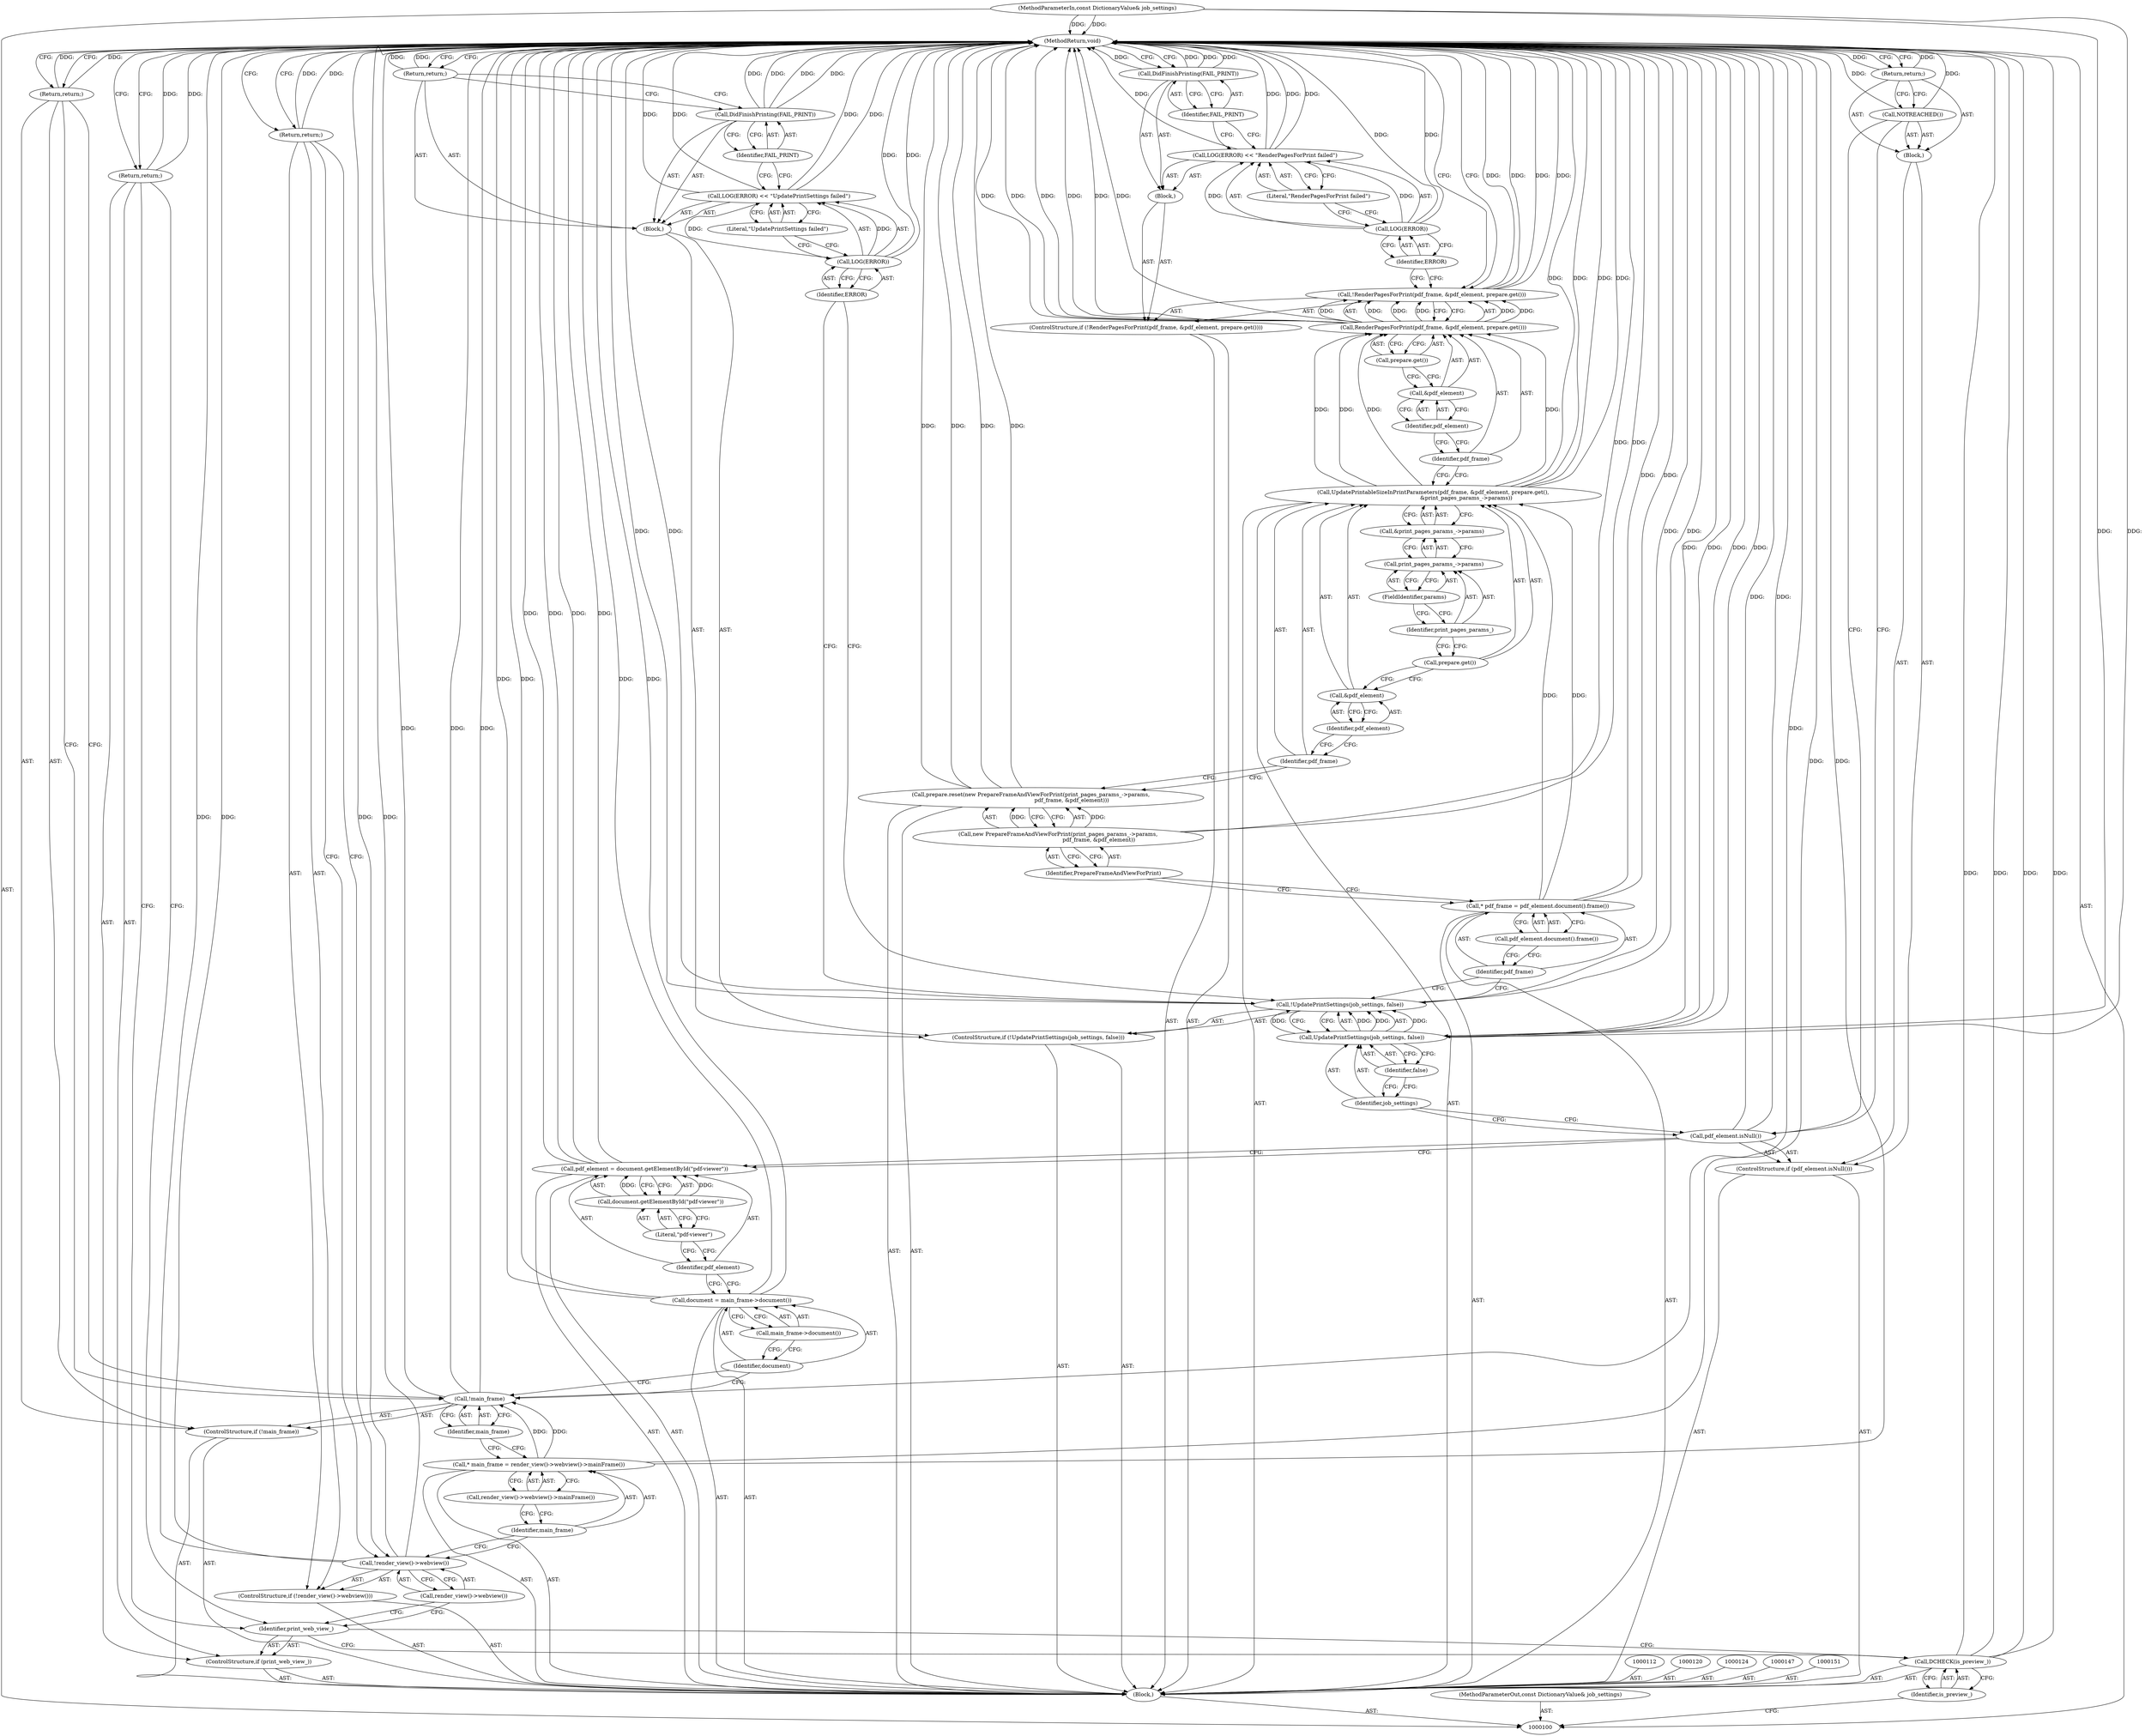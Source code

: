 digraph "0_Chrome_c7a90019bf7054145b11d2577b851cf2779d3d79_6" {
"1000178" [label="(MethodReturn,void)"];
"1000116" [label="(ControlStructure,if (!main_frame))"];
"1000117" [label="(Call,!main_frame)"];
"1000118" [label="(Identifier,main_frame)"];
"1000119" [label="(Return,return;)"];
"1000121" [label="(Call,document = main_frame->document())"];
"1000122" [label="(Identifier,document)"];
"1000123" [label="(Call,main_frame->document())"];
"1000125" [label="(Call,pdf_element = document.getElementById(\"pdf-viewer\"))"];
"1000126" [label="(Identifier,pdf_element)"];
"1000127" [label="(Call,document.getElementById(\"pdf-viewer\"))"];
"1000128" [label="(Literal,\"pdf-viewer\")"];
"1000129" [label="(ControlStructure,if (pdf_element.isNull()))"];
"1000131" [label="(Block,)"];
"1000130" [label="(Call,pdf_element.isNull())"];
"1000132" [label="(Call,NOTREACHED())"];
"1000133" [label="(Return,return;)"];
"1000101" [label="(MethodParameterIn,const DictionaryValue& job_settings)"];
"1000274" [label="(MethodParameterOut,const DictionaryValue& job_settings)"];
"1000102" [label="(Block,)"];
"1000137" [label="(Identifier,job_settings)"];
"1000134" [label="(ControlStructure,if (!UpdatePrintSettings(job_settings, false)))"];
"1000138" [label="(Identifier,false)"];
"1000139" [label="(Block,)"];
"1000135" [label="(Call,!UpdatePrintSettings(job_settings, false))"];
"1000136" [label="(Call,UpdatePrintSettings(job_settings, false))"];
"1000143" [label="(Literal,\"UpdatePrintSettings failed\")"];
"1000140" [label="(Call,LOG(ERROR) << \"UpdatePrintSettings failed\")"];
"1000141" [label="(Call,LOG(ERROR))"];
"1000142" [label="(Identifier,ERROR)"];
"1000145" [label="(Identifier,FAIL_PRINT)"];
"1000144" [label="(Call,DidFinishPrinting(FAIL_PRINT))"];
"1000146" [label="(Return,return;)"];
"1000148" [label="(Call,* pdf_frame = pdf_element.document().frame())"];
"1000149" [label="(Identifier,pdf_frame)"];
"1000150" [label="(Call,pdf_element.document().frame())"];
"1000153" [label="(Call,new PrepareFrameAndViewForPrint(print_pages_params_->params,\n                                                pdf_frame, &pdf_element))"];
"1000152" [label="(Call,prepare.reset(new PrepareFrameAndViewForPrint(print_pages_params_->params,\n                                                pdf_frame, &pdf_element)))"];
"1000154" [label="(Identifier,PrepareFrameAndViewForPrint)"];
"1000103" [label="(Call,DCHECK(is_preview_))"];
"1000104" [label="(Identifier,is_preview_)"];
"1000155" [label="(Call,UpdatePrintableSizeInPrintParameters(pdf_frame, &pdf_element, prepare.get(),\n                                       &print_pages_params_->params))"];
"1000156" [label="(Identifier,pdf_frame)"];
"1000157" [label="(Call,&pdf_element)"];
"1000158" [label="(Identifier,pdf_element)"];
"1000159" [label="(Call,prepare.get())"];
"1000160" [label="(Call,&print_pages_params_->params)"];
"1000161" [label="(Call,print_pages_params_->params)"];
"1000162" [label="(Identifier,print_pages_params_)"];
"1000163" [label="(FieldIdentifier,params)"];
"1000167" [label="(Identifier,pdf_frame)"];
"1000164" [label="(ControlStructure,if (!RenderPagesForPrint(pdf_frame, &pdf_element, prepare.get())))"];
"1000168" [label="(Call,&pdf_element)"];
"1000169" [label="(Identifier,pdf_element)"];
"1000170" [label="(Call,prepare.get())"];
"1000171" [label="(Block,)"];
"1000165" [label="(Call,!RenderPagesForPrint(pdf_frame, &pdf_element, prepare.get()))"];
"1000166" [label="(Call,RenderPagesForPrint(pdf_frame, &pdf_element, prepare.get()))"];
"1000175" [label="(Literal,\"RenderPagesForPrint failed\")"];
"1000172" [label="(Call,LOG(ERROR) << \"RenderPagesForPrint failed\")"];
"1000173" [label="(Call,LOG(ERROR))"];
"1000174" [label="(Identifier,ERROR)"];
"1000177" [label="(Identifier,FAIL_PRINT)"];
"1000176" [label="(Call,DidFinishPrinting(FAIL_PRINT))"];
"1000105" [label="(ControlStructure,if (print_web_view_))"];
"1000106" [label="(Identifier,print_web_view_)"];
"1000107" [label="(Return,return;)"];
"1000108" [label="(ControlStructure,if (!render_view()->webview()))"];
"1000109" [label="(Call,!render_view()->webview())"];
"1000110" [label="(Call,render_view()->webview())"];
"1000111" [label="(Return,return;)"];
"1000113" [label="(Call,* main_frame = render_view()->webview()->mainFrame())"];
"1000114" [label="(Identifier,main_frame)"];
"1000115" [label="(Call,render_view()->webview()->mainFrame())"];
"1000178" -> "1000100"  [label="AST: "];
"1000178" -> "1000107"  [label="CFG: "];
"1000178" -> "1000111"  [label="CFG: "];
"1000178" -> "1000119"  [label="CFG: "];
"1000178" -> "1000133"  [label="CFG: "];
"1000178" -> "1000146"  [label="CFG: "];
"1000178" -> "1000176"  [label="CFG: "];
"1000178" -> "1000165"  [label="CFG: "];
"1000111" -> "1000178"  [label="DDG: "];
"1000119" -> "1000178"  [label="DDG: "];
"1000117" -> "1000178"  [label="DDG: "];
"1000117" -> "1000178"  [label="DDG: "];
"1000103" -> "1000178"  [label="DDG: "];
"1000103" -> "1000178"  [label="DDG: "];
"1000155" -> "1000178"  [label="DDG: "];
"1000155" -> "1000178"  [label="DDG: "];
"1000153" -> "1000178"  [label="DDG: "];
"1000136" -> "1000178"  [label="DDG: "];
"1000136" -> "1000178"  [label="DDG: "];
"1000165" -> "1000178"  [label="DDG: "];
"1000165" -> "1000178"  [label="DDG: "];
"1000166" -> "1000178"  [label="DDG: "];
"1000166" -> "1000178"  [label="DDG: "];
"1000166" -> "1000178"  [label="DDG: "];
"1000130" -> "1000178"  [label="DDG: "];
"1000125" -> "1000178"  [label="DDG: "];
"1000125" -> "1000178"  [label="DDG: "];
"1000172" -> "1000178"  [label="DDG: "];
"1000172" -> "1000178"  [label="DDG: "];
"1000141" -> "1000178"  [label="DDG: "];
"1000121" -> "1000178"  [label="DDG: "];
"1000121" -> "1000178"  [label="DDG: "];
"1000132" -> "1000178"  [label="DDG: "];
"1000140" -> "1000178"  [label="DDG: "];
"1000140" -> "1000178"  [label="DDG: "];
"1000152" -> "1000178"  [label="DDG: "];
"1000152" -> "1000178"  [label="DDG: "];
"1000144" -> "1000178"  [label="DDG: "];
"1000144" -> "1000178"  [label="DDG: "];
"1000113" -> "1000178"  [label="DDG: "];
"1000176" -> "1000178"  [label="DDG: "];
"1000176" -> "1000178"  [label="DDG: "];
"1000135" -> "1000178"  [label="DDG: "];
"1000135" -> "1000178"  [label="DDG: "];
"1000101" -> "1000178"  [label="DDG: "];
"1000109" -> "1000178"  [label="DDG: "];
"1000109" -> "1000178"  [label="DDG: "];
"1000148" -> "1000178"  [label="DDG: "];
"1000173" -> "1000178"  [label="DDG: "];
"1000133" -> "1000178"  [label="DDG: "];
"1000146" -> "1000178"  [label="DDG: "];
"1000107" -> "1000178"  [label="DDG: "];
"1000116" -> "1000102"  [label="AST: "];
"1000117" -> "1000116"  [label="AST: "];
"1000119" -> "1000116"  [label="AST: "];
"1000117" -> "1000116"  [label="AST: "];
"1000117" -> "1000118"  [label="CFG: "];
"1000118" -> "1000117"  [label="AST: "];
"1000119" -> "1000117"  [label="CFG: "];
"1000122" -> "1000117"  [label="CFG: "];
"1000117" -> "1000178"  [label="DDG: "];
"1000117" -> "1000178"  [label="DDG: "];
"1000113" -> "1000117"  [label="DDG: "];
"1000118" -> "1000117"  [label="AST: "];
"1000118" -> "1000113"  [label="CFG: "];
"1000117" -> "1000118"  [label="CFG: "];
"1000119" -> "1000116"  [label="AST: "];
"1000119" -> "1000117"  [label="CFG: "];
"1000178" -> "1000119"  [label="CFG: "];
"1000119" -> "1000178"  [label="DDG: "];
"1000121" -> "1000102"  [label="AST: "];
"1000121" -> "1000123"  [label="CFG: "];
"1000122" -> "1000121"  [label="AST: "];
"1000123" -> "1000121"  [label="AST: "];
"1000126" -> "1000121"  [label="CFG: "];
"1000121" -> "1000178"  [label="DDG: "];
"1000121" -> "1000178"  [label="DDG: "];
"1000122" -> "1000121"  [label="AST: "];
"1000122" -> "1000117"  [label="CFG: "];
"1000123" -> "1000122"  [label="CFG: "];
"1000123" -> "1000121"  [label="AST: "];
"1000123" -> "1000122"  [label="CFG: "];
"1000121" -> "1000123"  [label="CFG: "];
"1000125" -> "1000102"  [label="AST: "];
"1000125" -> "1000127"  [label="CFG: "];
"1000126" -> "1000125"  [label="AST: "];
"1000127" -> "1000125"  [label="AST: "];
"1000130" -> "1000125"  [label="CFG: "];
"1000125" -> "1000178"  [label="DDG: "];
"1000125" -> "1000178"  [label="DDG: "];
"1000127" -> "1000125"  [label="DDG: "];
"1000126" -> "1000125"  [label="AST: "];
"1000126" -> "1000121"  [label="CFG: "];
"1000128" -> "1000126"  [label="CFG: "];
"1000127" -> "1000125"  [label="AST: "];
"1000127" -> "1000128"  [label="CFG: "];
"1000128" -> "1000127"  [label="AST: "];
"1000125" -> "1000127"  [label="CFG: "];
"1000127" -> "1000125"  [label="DDG: "];
"1000128" -> "1000127"  [label="AST: "];
"1000128" -> "1000126"  [label="CFG: "];
"1000127" -> "1000128"  [label="CFG: "];
"1000129" -> "1000102"  [label="AST: "];
"1000130" -> "1000129"  [label="AST: "];
"1000131" -> "1000129"  [label="AST: "];
"1000131" -> "1000129"  [label="AST: "];
"1000132" -> "1000131"  [label="AST: "];
"1000133" -> "1000131"  [label="AST: "];
"1000130" -> "1000129"  [label="AST: "];
"1000130" -> "1000125"  [label="CFG: "];
"1000132" -> "1000130"  [label="CFG: "];
"1000137" -> "1000130"  [label="CFG: "];
"1000130" -> "1000178"  [label="DDG: "];
"1000132" -> "1000131"  [label="AST: "];
"1000132" -> "1000130"  [label="CFG: "];
"1000133" -> "1000132"  [label="CFG: "];
"1000132" -> "1000178"  [label="DDG: "];
"1000133" -> "1000131"  [label="AST: "];
"1000133" -> "1000132"  [label="CFG: "];
"1000178" -> "1000133"  [label="CFG: "];
"1000133" -> "1000178"  [label="DDG: "];
"1000101" -> "1000100"  [label="AST: "];
"1000101" -> "1000178"  [label="DDG: "];
"1000101" -> "1000136"  [label="DDG: "];
"1000274" -> "1000100"  [label="AST: "];
"1000102" -> "1000100"  [label="AST: "];
"1000103" -> "1000102"  [label="AST: "];
"1000105" -> "1000102"  [label="AST: "];
"1000108" -> "1000102"  [label="AST: "];
"1000112" -> "1000102"  [label="AST: "];
"1000113" -> "1000102"  [label="AST: "];
"1000116" -> "1000102"  [label="AST: "];
"1000120" -> "1000102"  [label="AST: "];
"1000121" -> "1000102"  [label="AST: "];
"1000124" -> "1000102"  [label="AST: "];
"1000125" -> "1000102"  [label="AST: "];
"1000129" -> "1000102"  [label="AST: "];
"1000134" -> "1000102"  [label="AST: "];
"1000147" -> "1000102"  [label="AST: "];
"1000148" -> "1000102"  [label="AST: "];
"1000151" -> "1000102"  [label="AST: "];
"1000152" -> "1000102"  [label="AST: "];
"1000155" -> "1000102"  [label="AST: "];
"1000164" -> "1000102"  [label="AST: "];
"1000137" -> "1000136"  [label="AST: "];
"1000137" -> "1000130"  [label="CFG: "];
"1000138" -> "1000137"  [label="CFG: "];
"1000134" -> "1000102"  [label="AST: "];
"1000135" -> "1000134"  [label="AST: "];
"1000139" -> "1000134"  [label="AST: "];
"1000138" -> "1000136"  [label="AST: "];
"1000138" -> "1000137"  [label="CFG: "];
"1000136" -> "1000138"  [label="CFG: "];
"1000139" -> "1000134"  [label="AST: "];
"1000140" -> "1000139"  [label="AST: "];
"1000144" -> "1000139"  [label="AST: "];
"1000146" -> "1000139"  [label="AST: "];
"1000135" -> "1000134"  [label="AST: "];
"1000135" -> "1000136"  [label="CFG: "];
"1000136" -> "1000135"  [label="AST: "];
"1000142" -> "1000135"  [label="CFG: "];
"1000149" -> "1000135"  [label="CFG: "];
"1000135" -> "1000178"  [label="DDG: "];
"1000135" -> "1000178"  [label="DDG: "];
"1000136" -> "1000135"  [label="DDG: "];
"1000136" -> "1000135"  [label="DDG: "];
"1000136" -> "1000135"  [label="AST: "];
"1000136" -> "1000138"  [label="CFG: "];
"1000137" -> "1000136"  [label="AST: "];
"1000138" -> "1000136"  [label="AST: "];
"1000135" -> "1000136"  [label="CFG: "];
"1000136" -> "1000178"  [label="DDG: "];
"1000136" -> "1000178"  [label="DDG: "];
"1000136" -> "1000135"  [label="DDG: "];
"1000136" -> "1000135"  [label="DDG: "];
"1000101" -> "1000136"  [label="DDG: "];
"1000143" -> "1000140"  [label="AST: "];
"1000143" -> "1000141"  [label="CFG: "];
"1000140" -> "1000143"  [label="CFG: "];
"1000140" -> "1000139"  [label="AST: "];
"1000140" -> "1000143"  [label="CFG: "];
"1000141" -> "1000140"  [label="AST: "];
"1000143" -> "1000140"  [label="AST: "];
"1000145" -> "1000140"  [label="CFG: "];
"1000140" -> "1000178"  [label="DDG: "];
"1000140" -> "1000178"  [label="DDG: "];
"1000141" -> "1000140"  [label="DDG: "];
"1000141" -> "1000140"  [label="AST: "];
"1000141" -> "1000142"  [label="CFG: "];
"1000142" -> "1000141"  [label="AST: "];
"1000143" -> "1000141"  [label="CFG: "];
"1000141" -> "1000178"  [label="DDG: "];
"1000141" -> "1000140"  [label="DDG: "];
"1000142" -> "1000141"  [label="AST: "];
"1000142" -> "1000135"  [label="CFG: "];
"1000141" -> "1000142"  [label="CFG: "];
"1000145" -> "1000144"  [label="AST: "];
"1000145" -> "1000140"  [label="CFG: "];
"1000144" -> "1000145"  [label="CFG: "];
"1000144" -> "1000139"  [label="AST: "];
"1000144" -> "1000145"  [label="CFG: "];
"1000145" -> "1000144"  [label="AST: "];
"1000146" -> "1000144"  [label="CFG: "];
"1000144" -> "1000178"  [label="DDG: "];
"1000144" -> "1000178"  [label="DDG: "];
"1000146" -> "1000139"  [label="AST: "];
"1000146" -> "1000144"  [label="CFG: "];
"1000178" -> "1000146"  [label="CFG: "];
"1000146" -> "1000178"  [label="DDG: "];
"1000148" -> "1000102"  [label="AST: "];
"1000148" -> "1000150"  [label="CFG: "];
"1000149" -> "1000148"  [label="AST: "];
"1000150" -> "1000148"  [label="AST: "];
"1000154" -> "1000148"  [label="CFG: "];
"1000148" -> "1000178"  [label="DDG: "];
"1000148" -> "1000155"  [label="DDG: "];
"1000149" -> "1000148"  [label="AST: "];
"1000149" -> "1000135"  [label="CFG: "];
"1000150" -> "1000149"  [label="CFG: "];
"1000150" -> "1000148"  [label="AST: "];
"1000150" -> "1000149"  [label="CFG: "];
"1000148" -> "1000150"  [label="CFG: "];
"1000153" -> "1000152"  [label="AST: "];
"1000153" -> "1000154"  [label="CFG: "];
"1000154" -> "1000153"  [label="AST: "];
"1000152" -> "1000153"  [label="CFG: "];
"1000153" -> "1000178"  [label="DDG: "];
"1000153" -> "1000152"  [label="DDG: "];
"1000152" -> "1000102"  [label="AST: "];
"1000152" -> "1000153"  [label="CFG: "];
"1000153" -> "1000152"  [label="AST: "];
"1000156" -> "1000152"  [label="CFG: "];
"1000152" -> "1000178"  [label="DDG: "];
"1000152" -> "1000178"  [label="DDG: "];
"1000153" -> "1000152"  [label="DDG: "];
"1000154" -> "1000153"  [label="AST: "];
"1000154" -> "1000148"  [label="CFG: "];
"1000153" -> "1000154"  [label="CFG: "];
"1000103" -> "1000102"  [label="AST: "];
"1000103" -> "1000104"  [label="CFG: "];
"1000104" -> "1000103"  [label="AST: "];
"1000106" -> "1000103"  [label="CFG: "];
"1000103" -> "1000178"  [label="DDG: "];
"1000103" -> "1000178"  [label="DDG: "];
"1000104" -> "1000103"  [label="AST: "];
"1000104" -> "1000100"  [label="CFG: "];
"1000103" -> "1000104"  [label="CFG: "];
"1000155" -> "1000102"  [label="AST: "];
"1000155" -> "1000160"  [label="CFG: "];
"1000156" -> "1000155"  [label="AST: "];
"1000157" -> "1000155"  [label="AST: "];
"1000159" -> "1000155"  [label="AST: "];
"1000160" -> "1000155"  [label="AST: "];
"1000167" -> "1000155"  [label="CFG: "];
"1000155" -> "1000178"  [label="DDG: "];
"1000155" -> "1000178"  [label="DDG: "];
"1000148" -> "1000155"  [label="DDG: "];
"1000155" -> "1000166"  [label="DDG: "];
"1000155" -> "1000166"  [label="DDG: "];
"1000156" -> "1000155"  [label="AST: "];
"1000156" -> "1000152"  [label="CFG: "];
"1000158" -> "1000156"  [label="CFG: "];
"1000157" -> "1000155"  [label="AST: "];
"1000157" -> "1000158"  [label="CFG: "];
"1000158" -> "1000157"  [label="AST: "];
"1000159" -> "1000157"  [label="CFG: "];
"1000158" -> "1000157"  [label="AST: "];
"1000158" -> "1000156"  [label="CFG: "];
"1000157" -> "1000158"  [label="CFG: "];
"1000159" -> "1000155"  [label="AST: "];
"1000159" -> "1000157"  [label="CFG: "];
"1000162" -> "1000159"  [label="CFG: "];
"1000160" -> "1000155"  [label="AST: "];
"1000160" -> "1000161"  [label="CFG: "];
"1000161" -> "1000160"  [label="AST: "];
"1000155" -> "1000160"  [label="CFG: "];
"1000161" -> "1000160"  [label="AST: "];
"1000161" -> "1000163"  [label="CFG: "];
"1000162" -> "1000161"  [label="AST: "];
"1000163" -> "1000161"  [label="AST: "];
"1000160" -> "1000161"  [label="CFG: "];
"1000162" -> "1000161"  [label="AST: "];
"1000162" -> "1000159"  [label="CFG: "];
"1000163" -> "1000162"  [label="CFG: "];
"1000163" -> "1000161"  [label="AST: "];
"1000163" -> "1000162"  [label="CFG: "];
"1000161" -> "1000163"  [label="CFG: "];
"1000167" -> "1000166"  [label="AST: "];
"1000167" -> "1000155"  [label="CFG: "];
"1000169" -> "1000167"  [label="CFG: "];
"1000164" -> "1000102"  [label="AST: "];
"1000165" -> "1000164"  [label="AST: "];
"1000171" -> "1000164"  [label="AST: "];
"1000168" -> "1000166"  [label="AST: "];
"1000168" -> "1000169"  [label="CFG: "];
"1000169" -> "1000168"  [label="AST: "];
"1000170" -> "1000168"  [label="CFG: "];
"1000169" -> "1000168"  [label="AST: "];
"1000169" -> "1000167"  [label="CFG: "];
"1000168" -> "1000169"  [label="CFG: "];
"1000170" -> "1000166"  [label="AST: "];
"1000170" -> "1000168"  [label="CFG: "];
"1000166" -> "1000170"  [label="CFG: "];
"1000171" -> "1000164"  [label="AST: "];
"1000172" -> "1000171"  [label="AST: "];
"1000176" -> "1000171"  [label="AST: "];
"1000165" -> "1000164"  [label="AST: "];
"1000165" -> "1000166"  [label="CFG: "];
"1000166" -> "1000165"  [label="AST: "];
"1000174" -> "1000165"  [label="CFG: "];
"1000178" -> "1000165"  [label="CFG: "];
"1000165" -> "1000178"  [label="DDG: "];
"1000165" -> "1000178"  [label="DDG: "];
"1000166" -> "1000165"  [label="DDG: "];
"1000166" -> "1000165"  [label="DDG: "];
"1000166" -> "1000165"  [label="DDG: "];
"1000166" -> "1000165"  [label="AST: "];
"1000166" -> "1000170"  [label="CFG: "];
"1000167" -> "1000166"  [label="AST: "];
"1000168" -> "1000166"  [label="AST: "];
"1000170" -> "1000166"  [label="AST: "];
"1000165" -> "1000166"  [label="CFG: "];
"1000166" -> "1000178"  [label="DDG: "];
"1000166" -> "1000178"  [label="DDG: "];
"1000166" -> "1000178"  [label="DDG: "];
"1000166" -> "1000165"  [label="DDG: "];
"1000166" -> "1000165"  [label="DDG: "];
"1000166" -> "1000165"  [label="DDG: "];
"1000155" -> "1000166"  [label="DDG: "];
"1000155" -> "1000166"  [label="DDG: "];
"1000175" -> "1000172"  [label="AST: "];
"1000175" -> "1000173"  [label="CFG: "];
"1000172" -> "1000175"  [label="CFG: "];
"1000172" -> "1000171"  [label="AST: "];
"1000172" -> "1000175"  [label="CFG: "];
"1000173" -> "1000172"  [label="AST: "];
"1000175" -> "1000172"  [label="AST: "];
"1000177" -> "1000172"  [label="CFG: "];
"1000172" -> "1000178"  [label="DDG: "];
"1000172" -> "1000178"  [label="DDG: "];
"1000173" -> "1000172"  [label="DDG: "];
"1000173" -> "1000172"  [label="AST: "];
"1000173" -> "1000174"  [label="CFG: "];
"1000174" -> "1000173"  [label="AST: "];
"1000175" -> "1000173"  [label="CFG: "];
"1000173" -> "1000178"  [label="DDG: "];
"1000173" -> "1000172"  [label="DDG: "];
"1000174" -> "1000173"  [label="AST: "];
"1000174" -> "1000165"  [label="CFG: "];
"1000173" -> "1000174"  [label="CFG: "];
"1000177" -> "1000176"  [label="AST: "];
"1000177" -> "1000172"  [label="CFG: "];
"1000176" -> "1000177"  [label="CFG: "];
"1000176" -> "1000171"  [label="AST: "];
"1000176" -> "1000177"  [label="CFG: "];
"1000177" -> "1000176"  [label="AST: "];
"1000178" -> "1000176"  [label="CFG: "];
"1000176" -> "1000178"  [label="DDG: "];
"1000176" -> "1000178"  [label="DDG: "];
"1000105" -> "1000102"  [label="AST: "];
"1000106" -> "1000105"  [label="AST: "];
"1000107" -> "1000105"  [label="AST: "];
"1000106" -> "1000105"  [label="AST: "];
"1000106" -> "1000103"  [label="CFG: "];
"1000107" -> "1000106"  [label="CFG: "];
"1000110" -> "1000106"  [label="CFG: "];
"1000107" -> "1000105"  [label="AST: "];
"1000107" -> "1000106"  [label="CFG: "];
"1000178" -> "1000107"  [label="CFG: "];
"1000107" -> "1000178"  [label="DDG: "];
"1000108" -> "1000102"  [label="AST: "];
"1000109" -> "1000108"  [label="AST: "];
"1000111" -> "1000108"  [label="AST: "];
"1000109" -> "1000108"  [label="AST: "];
"1000109" -> "1000110"  [label="CFG: "];
"1000110" -> "1000109"  [label="AST: "];
"1000111" -> "1000109"  [label="CFG: "];
"1000114" -> "1000109"  [label="CFG: "];
"1000109" -> "1000178"  [label="DDG: "];
"1000109" -> "1000178"  [label="DDG: "];
"1000110" -> "1000109"  [label="AST: "];
"1000110" -> "1000106"  [label="CFG: "];
"1000109" -> "1000110"  [label="CFG: "];
"1000111" -> "1000108"  [label="AST: "];
"1000111" -> "1000109"  [label="CFG: "];
"1000178" -> "1000111"  [label="CFG: "];
"1000111" -> "1000178"  [label="DDG: "];
"1000113" -> "1000102"  [label="AST: "];
"1000113" -> "1000115"  [label="CFG: "];
"1000114" -> "1000113"  [label="AST: "];
"1000115" -> "1000113"  [label="AST: "];
"1000118" -> "1000113"  [label="CFG: "];
"1000113" -> "1000178"  [label="DDG: "];
"1000113" -> "1000117"  [label="DDG: "];
"1000114" -> "1000113"  [label="AST: "];
"1000114" -> "1000109"  [label="CFG: "];
"1000115" -> "1000114"  [label="CFG: "];
"1000115" -> "1000113"  [label="AST: "];
"1000115" -> "1000114"  [label="CFG: "];
"1000113" -> "1000115"  [label="CFG: "];
}
